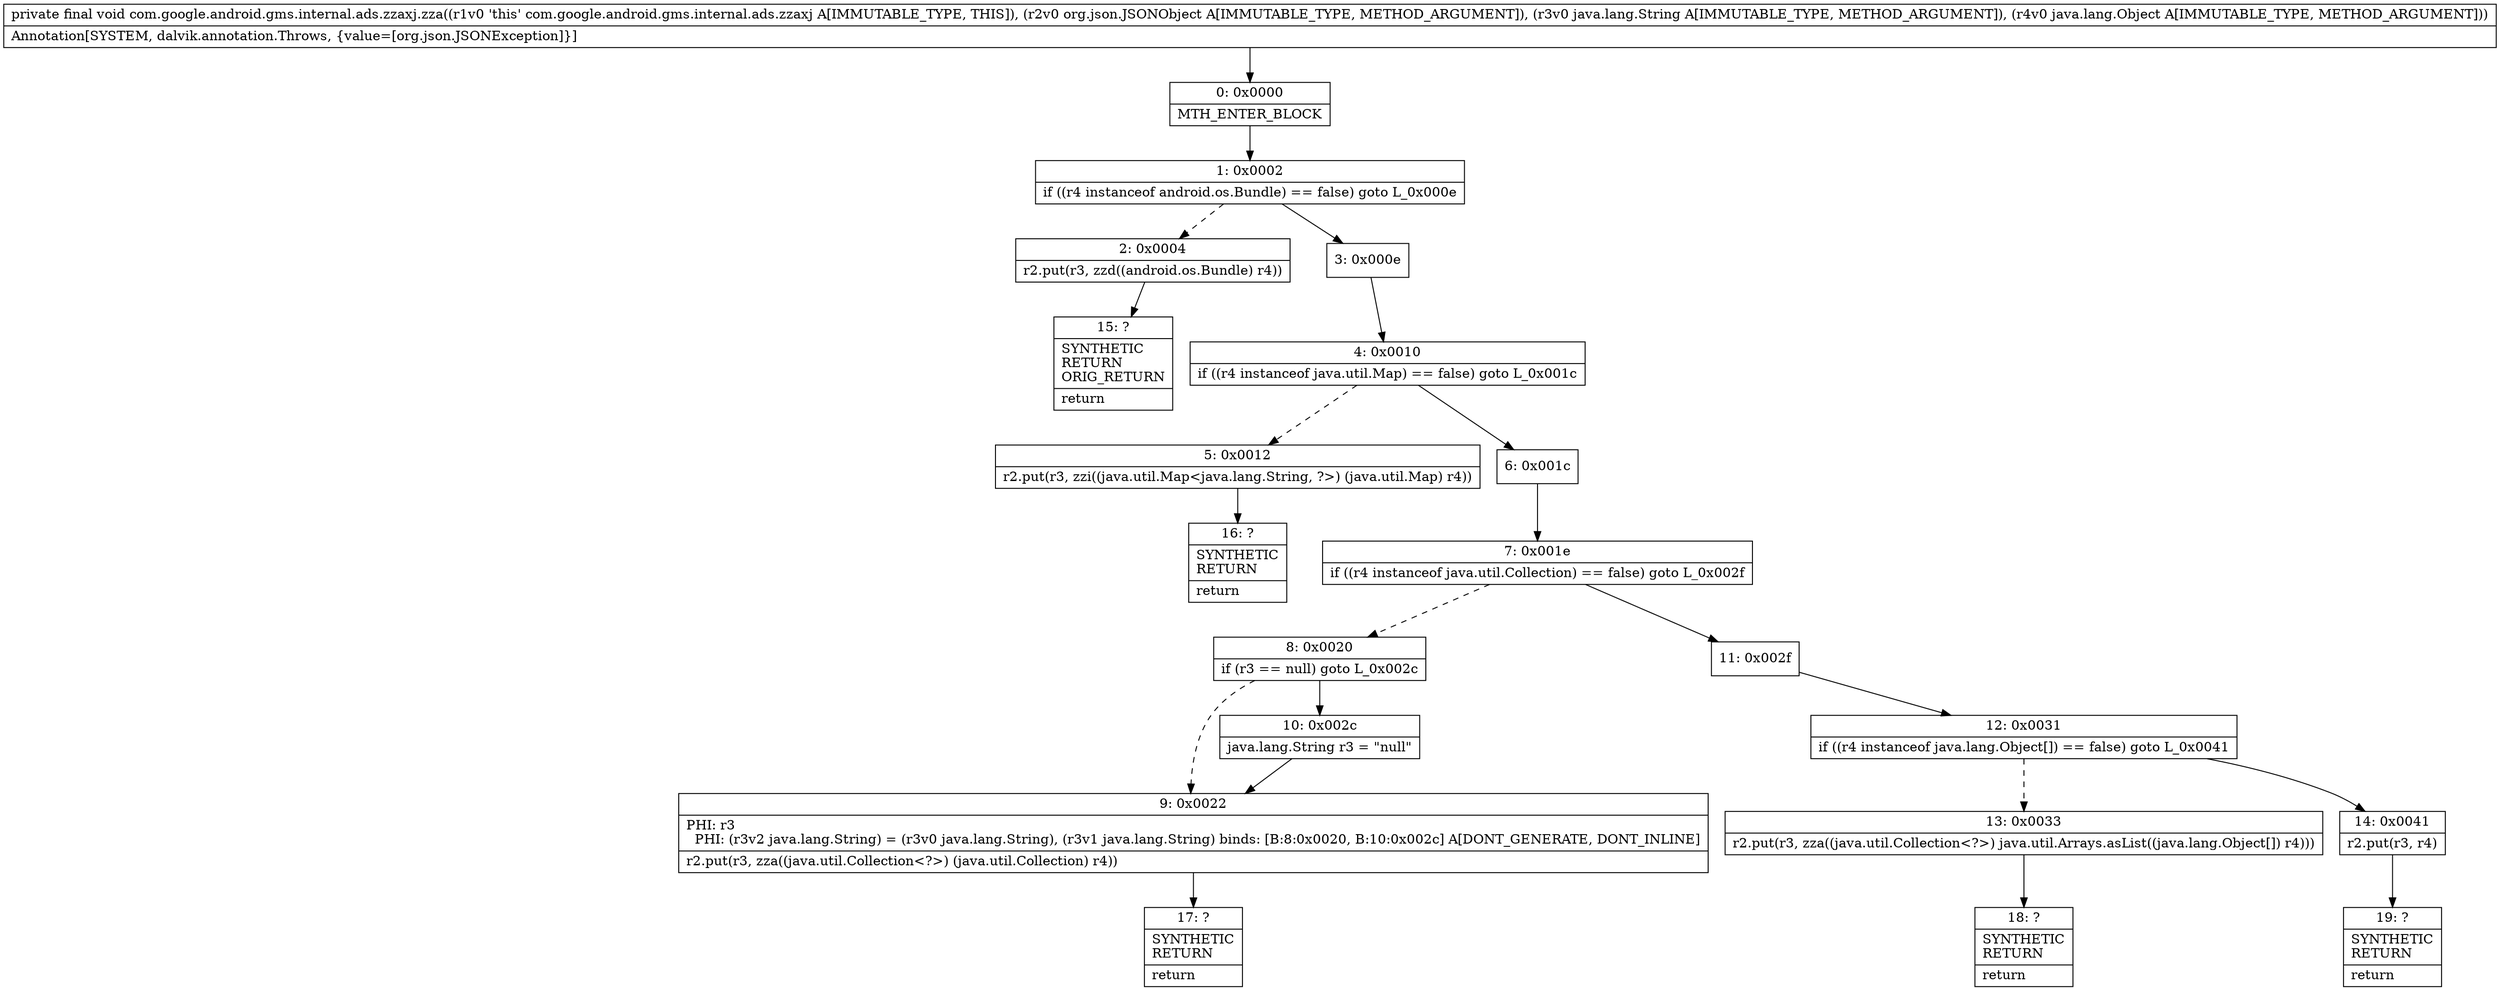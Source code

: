 digraph "CFG forcom.google.android.gms.internal.ads.zzaxj.zza(Lorg\/json\/JSONObject;Ljava\/lang\/String;Ljava\/lang\/Object;)V" {
Node_0 [shape=record,label="{0\:\ 0x0000|MTH_ENTER_BLOCK\l}"];
Node_1 [shape=record,label="{1\:\ 0x0002|if ((r4 instanceof android.os.Bundle) == false) goto L_0x000e\l}"];
Node_2 [shape=record,label="{2\:\ 0x0004|r2.put(r3, zzd((android.os.Bundle) r4))\l}"];
Node_3 [shape=record,label="{3\:\ 0x000e}"];
Node_4 [shape=record,label="{4\:\ 0x0010|if ((r4 instanceof java.util.Map) == false) goto L_0x001c\l}"];
Node_5 [shape=record,label="{5\:\ 0x0012|r2.put(r3, zzi((java.util.Map\<java.lang.String, ?\>) (java.util.Map) r4))\l}"];
Node_6 [shape=record,label="{6\:\ 0x001c}"];
Node_7 [shape=record,label="{7\:\ 0x001e|if ((r4 instanceof java.util.Collection) == false) goto L_0x002f\l}"];
Node_8 [shape=record,label="{8\:\ 0x0020|if (r3 == null) goto L_0x002c\l}"];
Node_9 [shape=record,label="{9\:\ 0x0022|PHI: r3 \l  PHI: (r3v2 java.lang.String) = (r3v0 java.lang.String), (r3v1 java.lang.String) binds: [B:8:0x0020, B:10:0x002c] A[DONT_GENERATE, DONT_INLINE]\l|r2.put(r3, zza((java.util.Collection\<?\>) (java.util.Collection) r4))\l}"];
Node_10 [shape=record,label="{10\:\ 0x002c|java.lang.String r3 = \"null\"\l}"];
Node_11 [shape=record,label="{11\:\ 0x002f}"];
Node_12 [shape=record,label="{12\:\ 0x0031|if ((r4 instanceof java.lang.Object[]) == false) goto L_0x0041\l}"];
Node_13 [shape=record,label="{13\:\ 0x0033|r2.put(r3, zza((java.util.Collection\<?\>) java.util.Arrays.asList((java.lang.Object[]) r4)))\l}"];
Node_14 [shape=record,label="{14\:\ 0x0041|r2.put(r3, r4)\l}"];
Node_15 [shape=record,label="{15\:\ ?|SYNTHETIC\lRETURN\lORIG_RETURN\l|return\l}"];
Node_16 [shape=record,label="{16\:\ ?|SYNTHETIC\lRETURN\l|return\l}"];
Node_17 [shape=record,label="{17\:\ ?|SYNTHETIC\lRETURN\l|return\l}"];
Node_18 [shape=record,label="{18\:\ ?|SYNTHETIC\lRETURN\l|return\l}"];
Node_19 [shape=record,label="{19\:\ ?|SYNTHETIC\lRETURN\l|return\l}"];
MethodNode[shape=record,label="{private final void com.google.android.gms.internal.ads.zzaxj.zza((r1v0 'this' com.google.android.gms.internal.ads.zzaxj A[IMMUTABLE_TYPE, THIS]), (r2v0 org.json.JSONObject A[IMMUTABLE_TYPE, METHOD_ARGUMENT]), (r3v0 java.lang.String A[IMMUTABLE_TYPE, METHOD_ARGUMENT]), (r4v0 java.lang.Object A[IMMUTABLE_TYPE, METHOD_ARGUMENT]))  | Annotation[SYSTEM, dalvik.annotation.Throws, \{value=[org.json.JSONException]\}]\l}"];
MethodNode -> Node_0;
Node_0 -> Node_1;
Node_1 -> Node_2[style=dashed];
Node_1 -> Node_3;
Node_2 -> Node_15;
Node_3 -> Node_4;
Node_4 -> Node_5[style=dashed];
Node_4 -> Node_6;
Node_5 -> Node_16;
Node_6 -> Node_7;
Node_7 -> Node_8[style=dashed];
Node_7 -> Node_11;
Node_8 -> Node_9[style=dashed];
Node_8 -> Node_10;
Node_9 -> Node_17;
Node_10 -> Node_9;
Node_11 -> Node_12;
Node_12 -> Node_13[style=dashed];
Node_12 -> Node_14;
Node_13 -> Node_18;
Node_14 -> Node_19;
}

